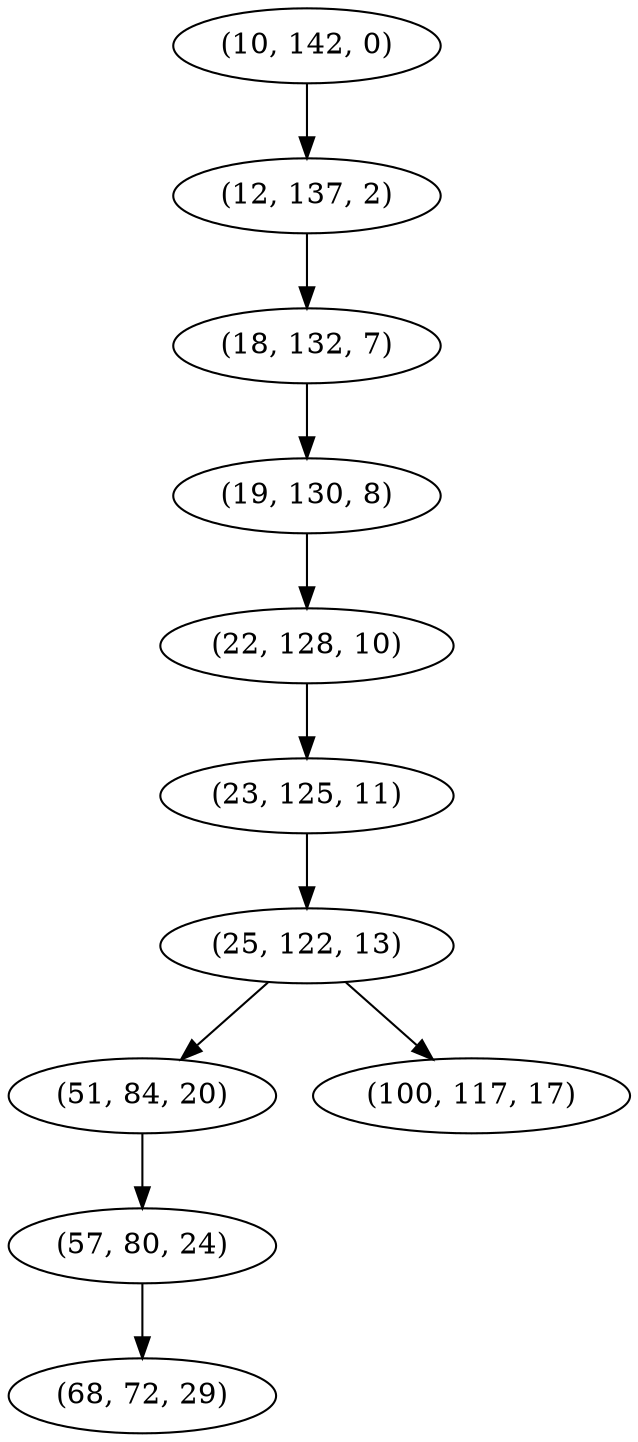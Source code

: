 digraph tree {
    "(10, 142, 0)";
    "(12, 137, 2)";
    "(18, 132, 7)";
    "(19, 130, 8)";
    "(22, 128, 10)";
    "(23, 125, 11)";
    "(25, 122, 13)";
    "(51, 84, 20)";
    "(57, 80, 24)";
    "(68, 72, 29)";
    "(100, 117, 17)";
    "(10, 142, 0)" -> "(12, 137, 2)";
    "(12, 137, 2)" -> "(18, 132, 7)";
    "(18, 132, 7)" -> "(19, 130, 8)";
    "(19, 130, 8)" -> "(22, 128, 10)";
    "(22, 128, 10)" -> "(23, 125, 11)";
    "(23, 125, 11)" -> "(25, 122, 13)";
    "(25, 122, 13)" -> "(51, 84, 20)";
    "(25, 122, 13)" -> "(100, 117, 17)";
    "(51, 84, 20)" -> "(57, 80, 24)";
    "(57, 80, 24)" -> "(68, 72, 29)";
}
